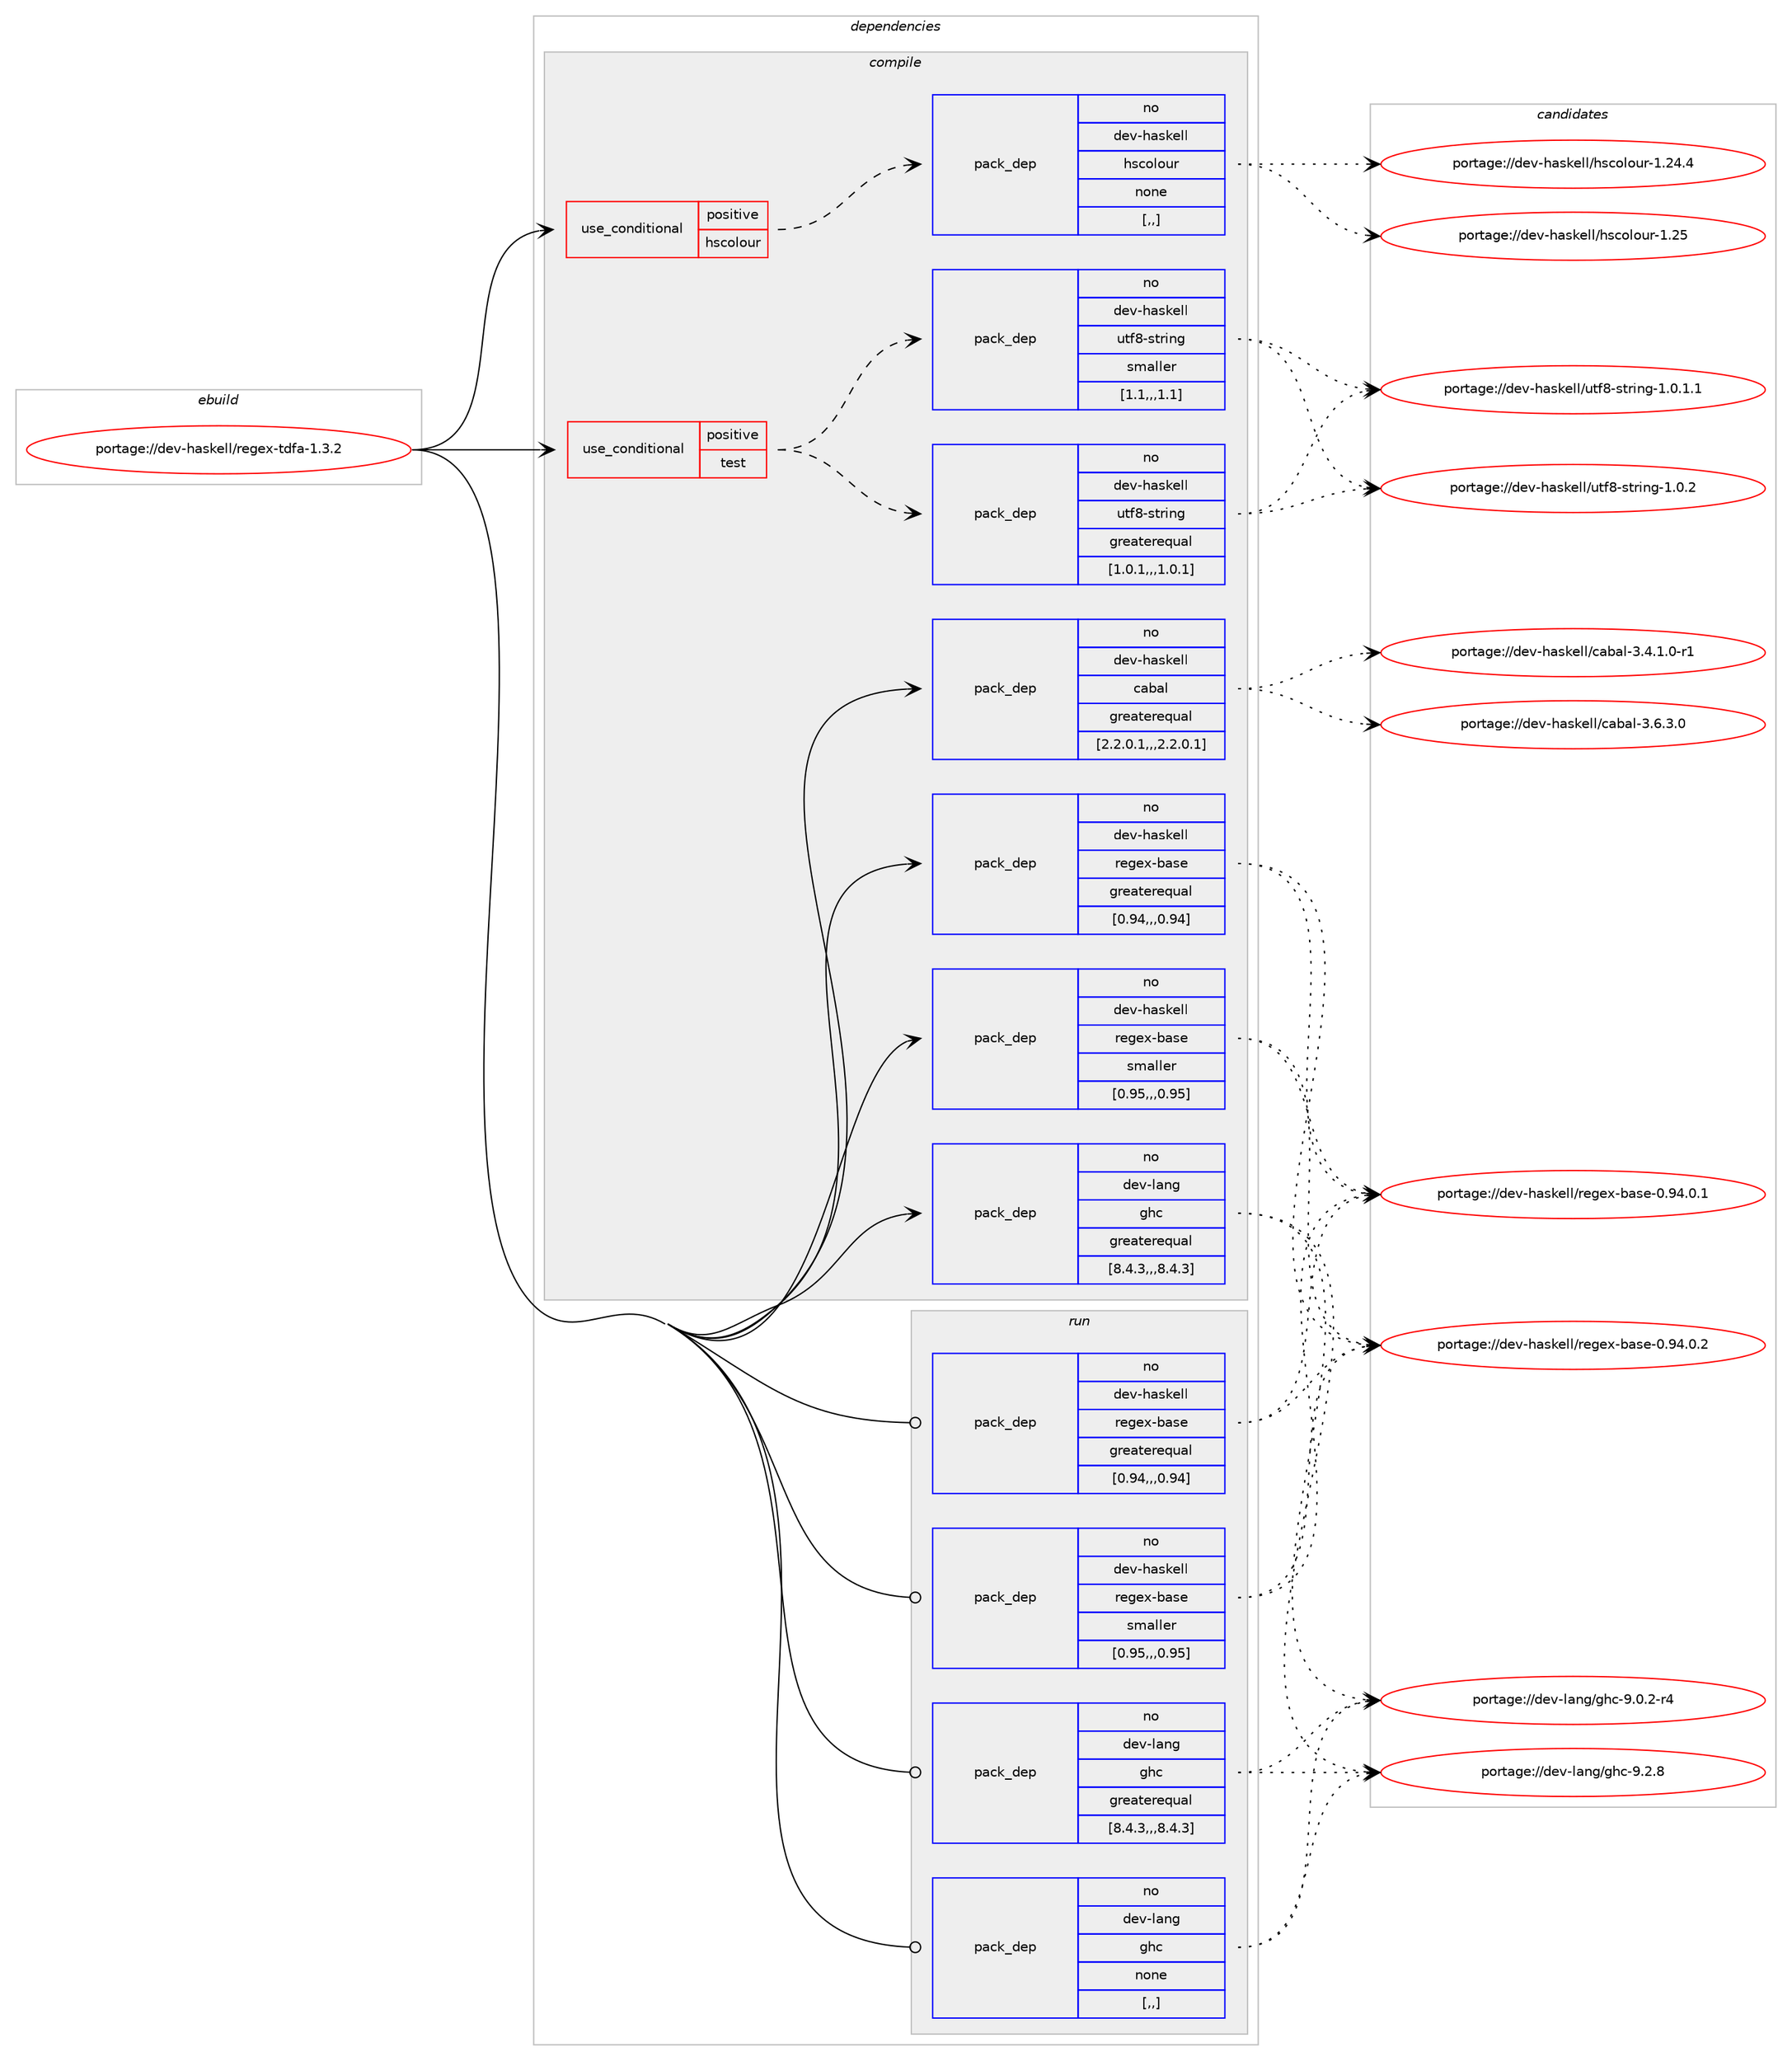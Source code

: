 digraph prolog {

# *************
# Graph options
# *************

newrank=true;
concentrate=true;
compound=true;
graph [rankdir=LR,fontname=Helvetica,fontsize=10,ranksep=1.5];#, ranksep=2.5, nodesep=0.2];
edge  [arrowhead=vee];
node  [fontname=Helvetica,fontsize=10];

# **********
# The ebuild
# **********

subgraph cluster_leftcol {
color=gray;
rank=same;
label=<<i>ebuild</i>>;
id [label="portage://dev-haskell/regex-tdfa-1.3.2", color=red, width=4, href="../dev-haskell/regex-tdfa-1.3.2.svg"];
}

# ****************
# The dependencies
# ****************

subgraph cluster_midcol {
color=gray;
label=<<i>dependencies</i>>;
subgraph cluster_compile {
fillcolor="#eeeeee";
style=filled;
label=<<i>compile</i>>;
subgraph cond20343 {
dependency84678 [label=<<TABLE BORDER="0" CELLBORDER="1" CELLSPACING="0" CELLPADDING="4"><TR><TD ROWSPAN="3" CELLPADDING="10">use_conditional</TD></TR><TR><TD>positive</TD></TR><TR><TD>hscolour</TD></TR></TABLE>>, shape=none, color=red];
subgraph pack63354 {
dependency84679 [label=<<TABLE BORDER="0" CELLBORDER="1" CELLSPACING="0" CELLPADDING="4" WIDTH="220"><TR><TD ROWSPAN="6" CELLPADDING="30">pack_dep</TD></TR><TR><TD WIDTH="110">no</TD></TR><TR><TD>dev-haskell</TD></TR><TR><TD>hscolour</TD></TR><TR><TD>none</TD></TR><TR><TD>[,,]</TD></TR></TABLE>>, shape=none, color=blue];
}
dependency84678:e -> dependency84679:w [weight=20,style="dashed",arrowhead="vee"];
}
id:e -> dependency84678:w [weight=20,style="solid",arrowhead="vee"];
subgraph cond20344 {
dependency84680 [label=<<TABLE BORDER="0" CELLBORDER="1" CELLSPACING="0" CELLPADDING="4"><TR><TD ROWSPAN="3" CELLPADDING="10">use_conditional</TD></TR><TR><TD>positive</TD></TR><TR><TD>test</TD></TR></TABLE>>, shape=none, color=red];
subgraph pack63355 {
dependency84681 [label=<<TABLE BORDER="0" CELLBORDER="1" CELLSPACING="0" CELLPADDING="4" WIDTH="220"><TR><TD ROWSPAN="6" CELLPADDING="30">pack_dep</TD></TR><TR><TD WIDTH="110">no</TD></TR><TR><TD>dev-haskell</TD></TR><TR><TD>utf8-string</TD></TR><TR><TD>greaterequal</TD></TR><TR><TD>[1.0.1,,,1.0.1]</TD></TR></TABLE>>, shape=none, color=blue];
}
dependency84680:e -> dependency84681:w [weight=20,style="dashed",arrowhead="vee"];
subgraph pack63356 {
dependency84682 [label=<<TABLE BORDER="0" CELLBORDER="1" CELLSPACING="0" CELLPADDING="4" WIDTH="220"><TR><TD ROWSPAN="6" CELLPADDING="30">pack_dep</TD></TR><TR><TD WIDTH="110">no</TD></TR><TR><TD>dev-haskell</TD></TR><TR><TD>utf8-string</TD></TR><TR><TD>smaller</TD></TR><TR><TD>[1.1,,,1.1]</TD></TR></TABLE>>, shape=none, color=blue];
}
dependency84680:e -> dependency84682:w [weight=20,style="dashed",arrowhead="vee"];
}
id:e -> dependency84680:w [weight=20,style="solid",arrowhead="vee"];
subgraph pack63357 {
dependency84683 [label=<<TABLE BORDER="0" CELLBORDER="1" CELLSPACING="0" CELLPADDING="4" WIDTH="220"><TR><TD ROWSPAN="6" CELLPADDING="30">pack_dep</TD></TR><TR><TD WIDTH="110">no</TD></TR><TR><TD>dev-haskell</TD></TR><TR><TD>cabal</TD></TR><TR><TD>greaterequal</TD></TR><TR><TD>[2.2.0.1,,,2.2.0.1]</TD></TR></TABLE>>, shape=none, color=blue];
}
id:e -> dependency84683:w [weight=20,style="solid",arrowhead="vee"];
subgraph pack63358 {
dependency84684 [label=<<TABLE BORDER="0" CELLBORDER="1" CELLSPACING="0" CELLPADDING="4" WIDTH="220"><TR><TD ROWSPAN="6" CELLPADDING="30">pack_dep</TD></TR><TR><TD WIDTH="110">no</TD></TR><TR><TD>dev-haskell</TD></TR><TR><TD>regex-base</TD></TR><TR><TD>greaterequal</TD></TR><TR><TD>[0.94,,,0.94]</TD></TR></TABLE>>, shape=none, color=blue];
}
id:e -> dependency84684:w [weight=20,style="solid",arrowhead="vee"];
subgraph pack63359 {
dependency84685 [label=<<TABLE BORDER="0" CELLBORDER="1" CELLSPACING="0" CELLPADDING="4" WIDTH="220"><TR><TD ROWSPAN="6" CELLPADDING="30">pack_dep</TD></TR><TR><TD WIDTH="110">no</TD></TR><TR><TD>dev-haskell</TD></TR><TR><TD>regex-base</TD></TR><TR><TD>smaller</TD></TR><TR><TD>[0.95,,,0.95]</TD></TR></TABLE>>, shape=none, color=blue];
}
id:e -> dependency84685:w [weight=20,style="solid",arrowhead="vee"];
subgraph pack63360 {
dependency84686 [label=<<TABLE BORDER="0" CELLBORDER="1" CELLSPACING="0" CELLPADDING="4" WIDTH="220"><TR><TD ROWSPAN="6" CELLPADDING="30">pack_dep</TD></TR><TR><TD WIDTH="110">no</TD></TR><TR><TD>dev-lang</TD></TR><TR><TD>ghc</TD></TR><TR><TD>greaterequal</TD></TR><TR><TD>[8.4.3,,,8.4.3]</TD></TR></TABLE>>, shape=none, color=blue];
}
id:e -> dependency84686:w [weight=20,style="solid",arrowhead="vee"];
}
subgraph cluster_compileandrun {
fillcolor="#eeeeee";
style=filled;
label=<<i>compile and run</i>>;
}
subgraph cluster_run {
fillcolor="#eeeeee";
style=filled;
label=<<i>run</i>>;
subgraph pack63361 {
dependency84687 [label=<<TABLE BORDER="0" CELLBORDER="1" CELLSPACING="0" CELLPADDING="4" WIDTH="220"><TR><TD ROWSPAN="6" CELLPADDING="30">pack_dep</TD></TR><TR><TD WIDTH="110">no</TD></TR><TR><TD>dev-haskell</TD></TR><TR><TD>regex-base</TD></TR><TR><TD>greaterequal</TD></TR><TR><TD>[0.94,,,0.94]</TD></TR></TABLE>>, shape=none, color=blue];
}
id:e -> dependency84687:w [weight=20,style="solid",arrowhead="odot"];
subgraph pack63362 {
dependency84688 [label=<<TABLE BORDER="0" CELLBORDER="1" CELLSPACING="0" CELLPADDING="4" WIDTH="220"><TR><TD ROWSPAN="6" CELLPADDING="30">pack_dep</TD></TR><TR><TD WIDTH="110">no</TD></TR><TR><TD>dev-haskell</TD></TR><TR><TD>regex-base</TD></TR><TR><TD>smaller</TD></TR><TR><TD>[0.95,,,0.95]</TD></TR></TABLE>>, shape=none, color=blue];
}
id:e -> dependency84688:w [weight=20,style="solid",arrowhead="odot"];
subgraph pack63363 {
dependency84689 [label=<<TABLE BORDER="0" CELLBORDER="1" CELLSPACING="0" CELLPADDING="4" WIDTH="220"><TR><TD ROWSPAN="6" CELLPADDING="30">pack_dep</TD></TR><TR><TD WIDTH="110">no</TD></TR><TR><TD>dev-lang</TD></TR><TR><TD>ghc</TD></TR><TR><TD>greaterequal</TD></TR><TR><TD>[8.4.3,,,8.4.3]</TD></TR></TABLE>>, shape=none, color=blue];
}
id:e -> dependency84689:w [weight=20,style="solid",arrowhead="odot"];
subgraph pack63364 {
dependency84690 [label=<<TABLE BORDER="0" CELLBORDER="1" CELLSPACING="0" CELLPADDING="4" WIDTH="220"><TR><TD ROWSPAN="6" CELLPADDING="30">pack_dep</TD></TR><TR><TD WIDTH="110">no</TD></TR><TR><TD>dev-lang</TD></TR><TR><TD>ghc</TD></TR><TR><TD>none</TD></TR><TR><TD>[,,]</TD></TR></TABLE>>, shape=none, color=blue];
}
id:e -> dependency84690:w [weight=20,style="solid",arrowhead="odot"];
}
}

# **************
# The candidates
# **************

subgraph cluster_choices {
rank=same;
color=gray;
label=<<i>candidates</i>>;

subgraph choice63354 {
color=black;
nodesep=1;
choice1001011184510497115107101108108471041159911110811111711445494650524652 [label="portage://dev-haskell/hscolour-1.24.4", color=red, width=4,href="../dev-haskell/hscolour-1.24.4.svg"];
choice100101118451049711510710110810847104115991111081111171144549465053 [label="portage://dev-haskell/hscolour-1.25", color=red, width=4,href="../dev-haskell/hscolour-1.25.svg"];
dependency84679:e -> choice1001011184510497115107101108108471041159911110811111711445494650524652:w [style=dotted,weight="100"];
dependency84679:e -> choice100101118451049711510710110810847104115991111081111171144549465053:w [style=dotted,weight="100"];
}
subgraph choice63355 {
color=black;
nodesep=1;
choice10010111845104971151071011081084711711610256451151161141051101034549464846494649 [label="portage://dev-haskell/utf8-string-1.0.1.1", color=red, width=4,href="../dev-haskell/utf8-string-1.0.1.1.svg"];
choice1001011184510497115107101108108471171161025645115116114105110103454946484650 [label="portage://dev-haskell/utf8-string-1.0.2", color=red, width=4,href="../dev-haskell/utf8-string-1.0.2.svg"];
dependency84681:e -> choice10010111845104971151071011081084711711610256451151161141051101034549464846494649:w [style=dotted,weight="100"];
dependency84681:e -> choice1001011184510497115107101108108471171161025645115116114105110103454946484650:w [style=dotted,weight="100"];
}
subgraph choice63356 {
color=black;
nodesep=1;
choice10010111845104971151071011081084711711610256451151161141051101034549464846494649 [label="portage://dev-haskell/utf8-string-1.0.1.1", color=red, width=4,href="../dev-haskell/utf8-string-1.0.1.1.svg"];
choice1001011184510497115107101108108471171161025645115116114105110103454946484650 [label="portage://dev-haskell/utf8-string-1.0.2", color=red, width=4,href="../dev-haskell/utf8-string-1.0.2.svg"];
dependency84682:e -> choice10010111845104971151071011081084711711610256451151161141051101034549464846494649:w [style=dotted,weight="100"];
dependency84682:e -> choice1001011184510497115107101108108471171161025645115116114105110103454946484650:w [style=dotted,weight="100"];
}
subgraph choice63357 {
color=black;
nodesep=1;
choice1001011184510497115107101108108479997989710845514652464946484511449 [label="portage://dev-haskell/cabal-3.4.1.0-r1", color=red, width=4,href="../dev-haskell/cabal-3.4.1.0-r1.svg"];
choice100101118451049711510710110810847999798971084551465446514648 [label="portage://dev-haskell/cabal-3.6.3.0", color=red, width=4,href="../dev-haskell/cabal-3.6.3.0.svg"];
dependency84683:e -> choice1001011184510497115107101108108479997989710845514652464946484511449:w [style=dotted,weight="100"];
dependency84683:e -> choice100101118451049711510710110810847999798971084551465446514648:w [style=dotted,weight="100"];
}
subgraph choice63358 {
color=black;
nodesep=1;
choice100101118451049711510710110810847114101103101120459897115101454846575246484649 [label="portage://dev-haskell/regex-base-0.94.0.1", color=red, width=4,href="../dev-haskell/regex-base-0.94.0.1.svg"];
choice100101118451049711510710110810847114101103101120459897115101454846575246484650 [label="portage://dev-haskell/regex-base-0.94.0.2", color=red, width=4,href="../dev-haskell/regex-base-0.94.0.2.svg"];
dependency84684:e -> choice100101118451049711510710110810847114101103101120459897115101454846575246484649:w [style=dotted,weight="100"];
dependency84684:e -> choice100101118451049711510710110810847114101103101120459897115101454846575246484650:w [style=dotted,weight="100"];
}
subgraph choice63359 {
color=black;
nodesep=1;
choice100101118451049711510710110810847114101103101120459897115101454846575246484649 [label="portage://dev-haskell/regex-base-0.94.0.1", color=red, width=4,href="../dev-haskell/regex-base-0.94.0.1.svg"];
choice100101118451049711510710110810847114101103101120459897115101454846575246484650 [label="portage://dev-haskell/regex-base-0.94.0.2", color=red, width=4,href="../dev-haskell/regex-base-0.94.0.2.svg"];
dependency84685:e -> choice100101118451049711510710110810847114101103101120459897115101454846575246484649:w [style=dotted,weight="100"];
dependency84685:e -> choice100101118451049711510710110810847114101103101120459897115101454846575246484650:w [style=dotted,weight="100"];
}
subgraph choice63360 {
color=black;
nodesep=1;
choice100101118451089711010347103104994557464846504511452 [label="portage://dev-lang/ghc-9.0.2-r4", color=red, width=4,href="../dev-lang/ghc-9.0.2-r4.svg"];
choice10010111845108971101034710310499455746504656 [label="portage://dev-lang/ghc-9.2.8", color=red, width=4,href="../dev-lang/ghc-9.2.8.svg"];
dependency84686:e -> choice100101118451089711010347103104994557464846504511452:w [style=dotted,weight="100"];
dependency84686:e -> choice10010111845108971101034710310499455746504656:w [style=dotted,weight="100"];
}
subgraph choice63361 {
color=black;
nodesep=1;
choice100101118451049711510710110810847114101103101120459897115101454846575246484649 [label="portage://dev-haskell/regex-base-0.94.0.1", color=red, width=4,href="../dev-haskell/regex-base-0.94.0.1.svg"];
choice100101118451049711510710110810847114101103101120459897115101454846575246484650 [label="portage://dev-haskell/regex-base-0.94.0.2", color=red, width=4,href="../dev-haskell/regex-base-0.94.0.2.svg"];
dependency84687:e -> choice100101118451049711510710110810847114101103101120459897115101454846575246484649:w [style=dotted,weight="100"];
dependency84687:e -> choice100101118451049711510710110810847114101103101120459897115101454846575246484650:w [style=dotted,weight="100"];
}
subgraph choice63362 {
color=black;
nodesep=1;
choice100101118451049711510710110810847114101103101120459897115101454846575246484649 [label="portage://dev-haskell/regex-base-0.94.0.1", color=red, width=4,href="../dev-haskell/regex-base-0.94.0.1.svg"];
choice100101118451049711510710110810847114101103101120459897115101454846575246484650 [label="portage://dev-haskell/regex-base-0.94.0.2", color=red, width=4,href="../dev-haskell/regex-base-0.94.0.2.svg"];
dependency84688:e -> choice100101118451049711510710110810847114101103101120459897115101454846575246484649:w [style=dotted,weight="100"];
dependency84688:e -> choice100101118451049711510710110810847114101103101120459897115101454846575246484650:w [style=dotted,weight="100"];
}
subgraph choice63363 {
color=black;
nodesep=1;
choice100101118451089711010347103104994557464846504511452 [label="portage://dev-lang/ghc-9.0.2-r4", color=red, width=4,href="../dev-lang/ghc-9.0.2-r4.svg"];
choice10010111845108971101034710310499455746504656 [label="portage://dev-lang/ghc-9.2.8", color=red, width=4,href="../dev-lang/ghc-9.2.8.svg"];
dependency84689:e -> choice100101118451089711010347103104994557464846504511452:w [style=dotted,weight="100"];
dependency84689:e -> choice10010111845108971101034710310499455746504656:w [style=dotted,weight="100"];
}
subgraph choice63364 {
color=black;
nodesep=1;
choice100101118451089711010347103104994557464846504511452 [label="portage://dev-lang/ghc-9.0.2-r4", color=red, width=4,href="../dev-lang/ghc-9.0.2-r4.svg"];
choice10010111845108971101034710310499455746504656 [label="portage://dev-lang/ghc-9.2.8", color=red, width=4,href="../dev-lang/ghc-9.2.8.svg"];
dependency84690:e -> choice100101118451089711010347103104994557464846504511452:w [style=dotted,weight="100"];
dependency84690:e -> choice10010111845108971101034710310499455746504656:w [style=dotted,weight="100"];
}
}

}
